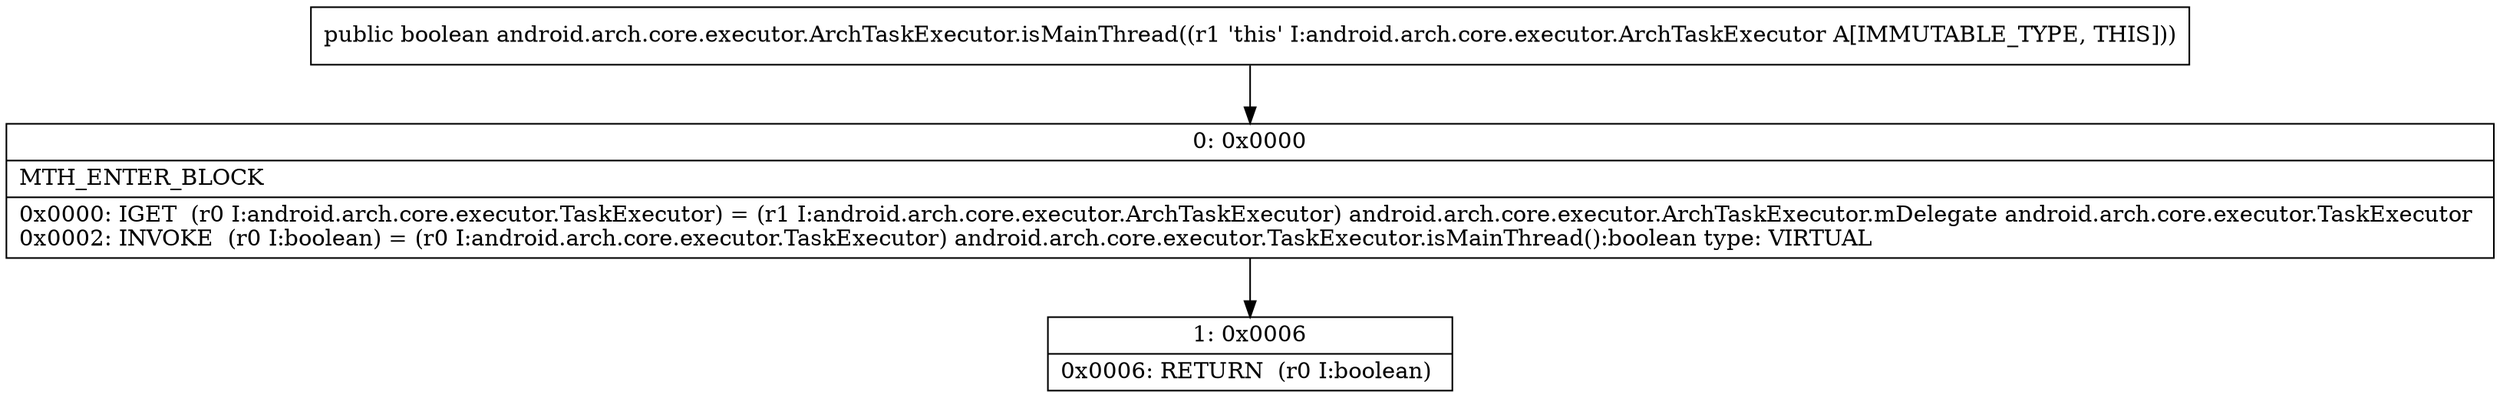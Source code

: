 digraph "CFG forandroid.arch.core.executor.ArchTaskExecutor.isMainThread()Z" {
Node_0 [shape=record,label="{0\:\ 0x0000|MTH_ENTER_BLOCK\l|0x0000: IGET  (r0 I:android.arch.core.executor.TaskExecutor) = (r1 I:android.arch.core.executor.ArchTaskExecutor) android.arch.core.executor.ArchTaskExecutor.mDelegate android.arch.core.executor.TaskExecutor \l0x0002: INVOKE  (r0 I:boolean) = (r0 I:android.arch.core.executor.TaskExecutor) android.arch.core.executor.TaskExecutor.isMainThread():boolean type: VIRTUAL \l}"];
Node_1 [shape=record,label="{1\:\ 0x0006|0x0006: RETURN  (r0 I:boolean) \l}"];
MethodNode[shape=record,label="{public boolean android.arch.core.executor.ArchTaskExecutor.isMainThread((r1 'this' I:android.arch.core.executor.ArchTaskExecutor A[IMMUTABLE_TYPE, THIS])) }"];
MethodNode -> Node_0;
Node_0 -> Node_1;
}

